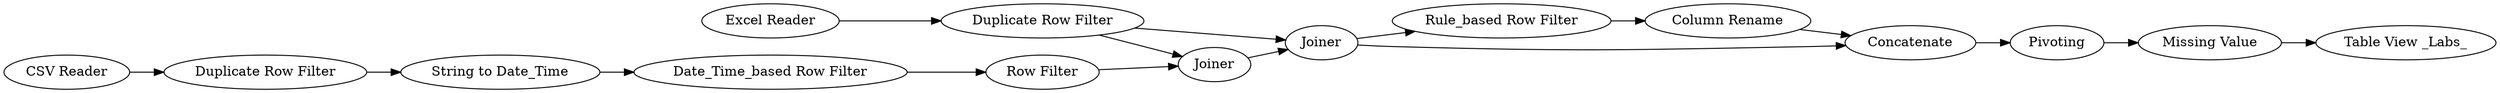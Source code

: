 digraph {
	"-1685463098077325104_4" [label="String to Date_Time"]
	"-1685463098077325104_25" [label="Rule_based Row Filter"]
	"-1685463098077325104_7" [label=Joiner]
	"-1685463098077325104_8" [label=Joiner]
	"-1685463098077325104_1" [label="CSV Reader"]
	"-1685463098077325104_9" [label=Pivoting]
	"-1685463098077325104_3" [label="Excel Reader"]
	"-1685463098077325104_12" [label="Missing Value"]
	"-1685463098077325104_27" [label=Concatenate]
	"-1685463098077325104_14" [label="Duplicate Row Filter"]
	"-1685463098077325104_6" [label="Date_Time_based Row Filter"]
	"-1685463098077325104_5" [label="Row Filter"]
	"-1685463098077325104_23" [label="Table View _Labs_"]
	"-1685463098077325104_22" [label="Duplicate Row Filter"]
	"-1685463098077325104_26" [label="Column Rename"]
	"-1685463098077325104_12" -> "-1685463098077325104_23"
	"-1685463098077325104_9" -> "-1685463098077325104_12"
	"-1685463098077325104_22" -> "-1685463098077325104_7"
	"-1685463098077325104_27" -> "-1685463098077325104_9"
	"-1685463098077325104_8" -> "-1685463098077325104_27"
	"-1685463098077325104_14" -> "-1685463098077325104_4"
	"-1685463098077325104_8" -> "-1685463098077325104_25"
	"-1685463098077325104_4" -> "-1685463098077325104_6"
	"-1685463098077325104_26" -> "-1685463098077325104_27"
	"-1685463098077325104_5" -> "-1685463098077325104_7"
	"-1685463098077325104_6" -> "-1685463098077325104_5"
	"-1685463098077325104_25" -> "-1685463098077325104_26"
	"-1685463098077325104_1" -> "-1685463098077325104_14"
	"-1685463098077325104_22" -> "-1685463098077325104_8"
	"-1685463098077325104_7" -> "-1685463098077325104_8"
	"-1685463098077325104_3" -> "-1685463098077325104_22"
	rankdir=LR
}
